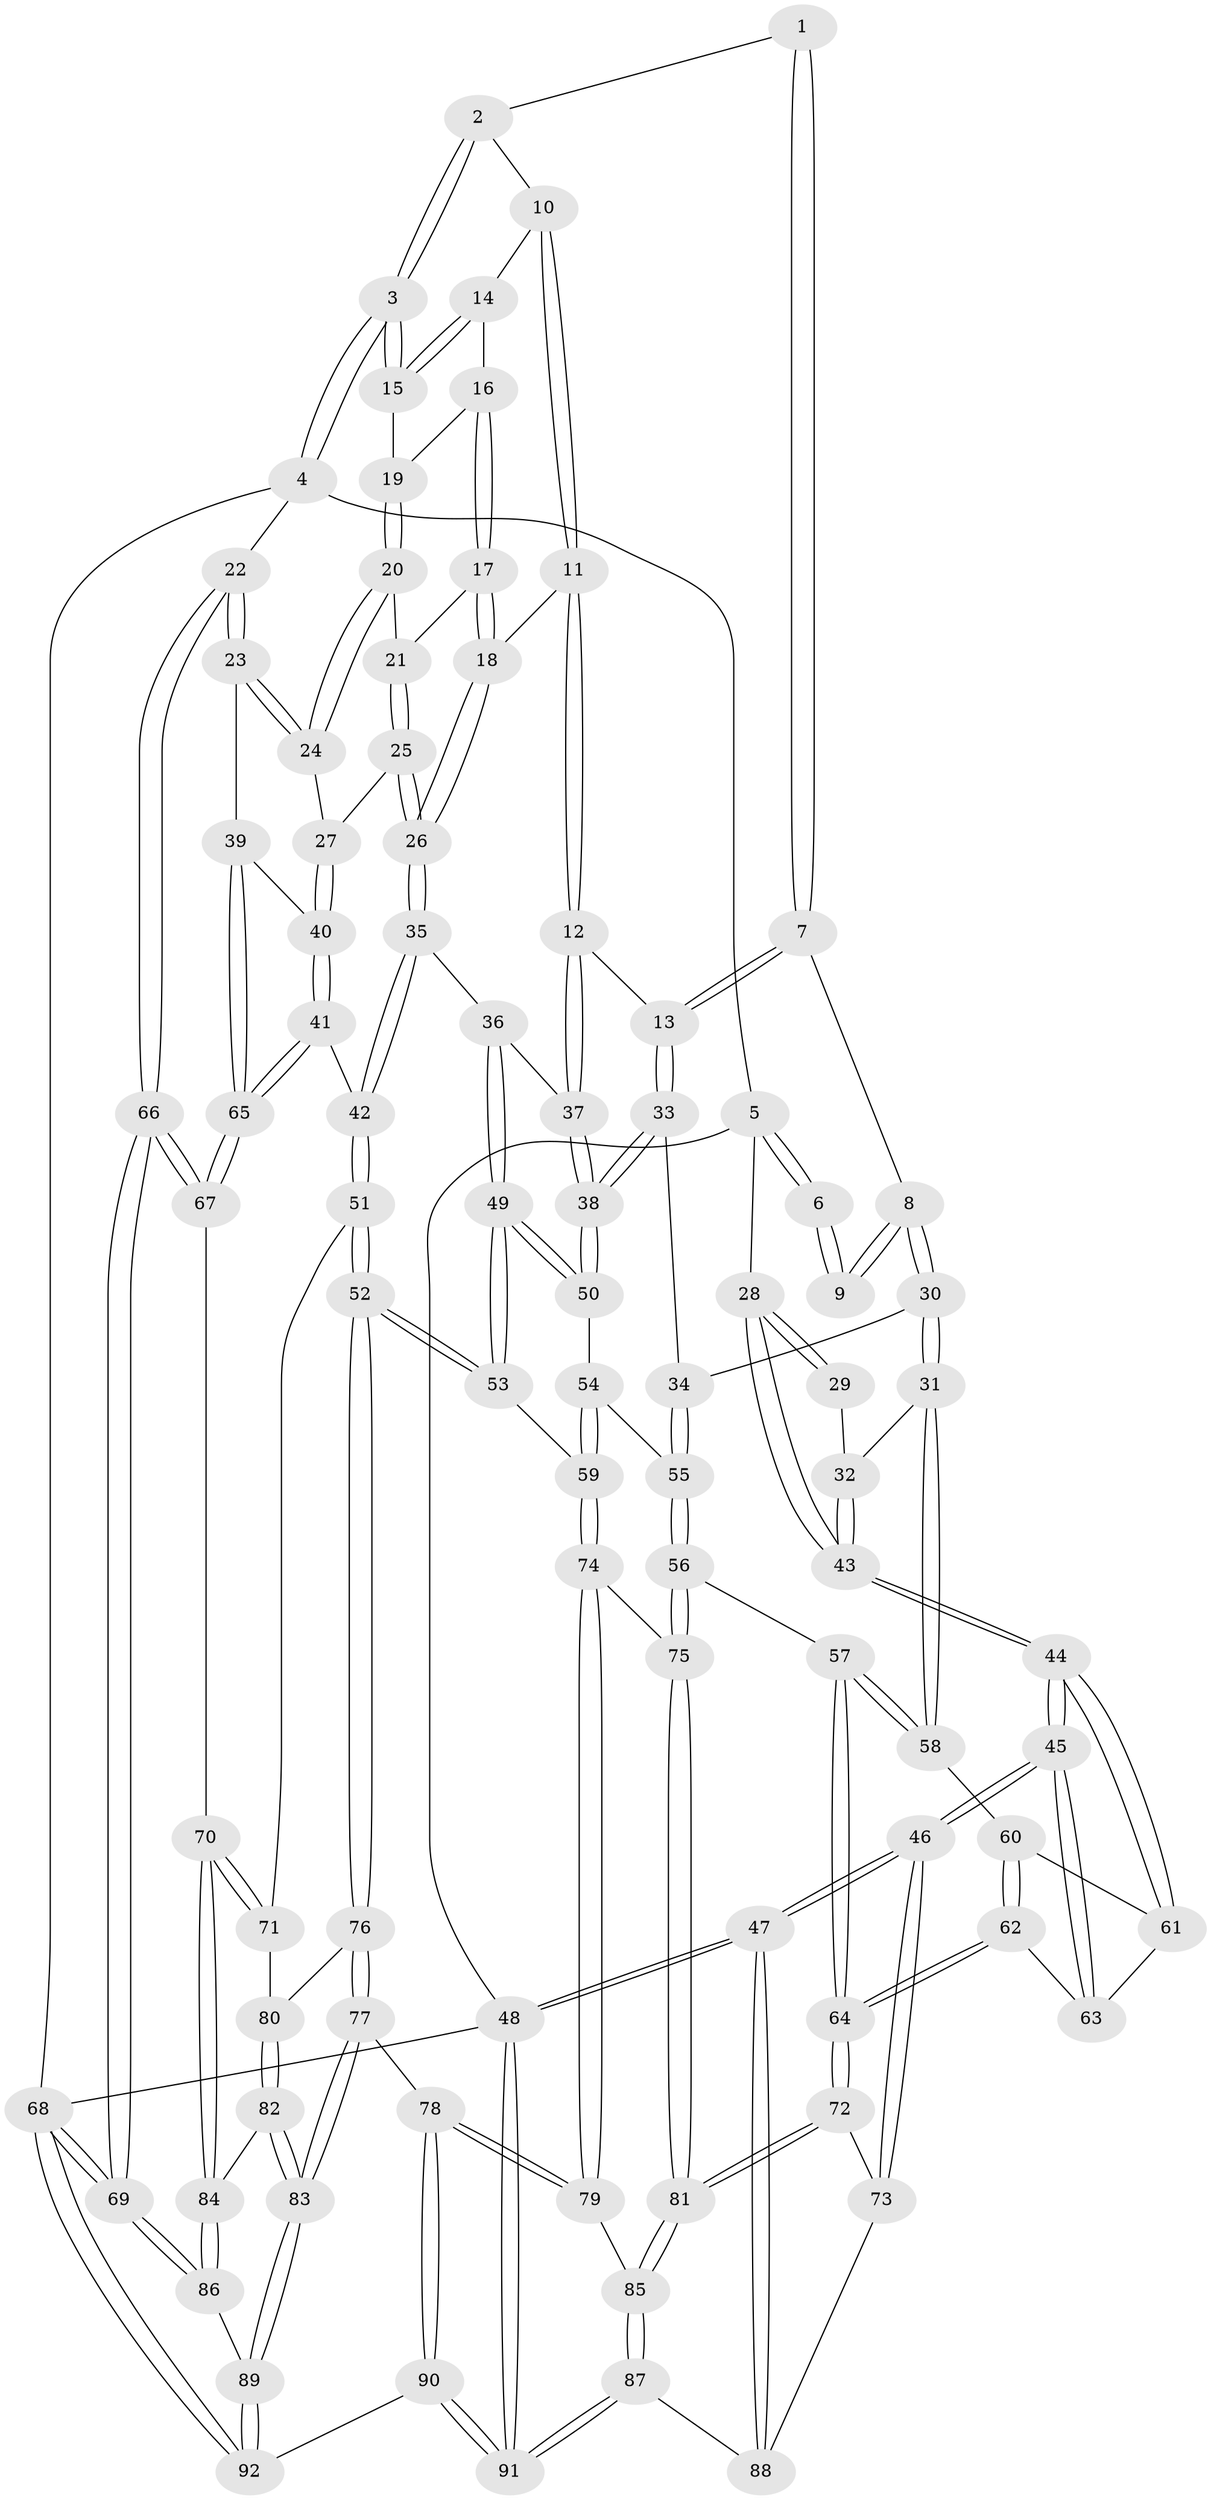 // coarse degree distribution, {2: 0.17391304347826086, 5: 0.043478260869565216, 3: 0.4782608695652174, 4: 0.30434782608695654}
// Generated by graph-tools (version 1.1) at 2025/54/03/04/25 22:54:31]
// undirected, 92 vertices, 227 edges
graph export_dot {
  node [color=gray90,style=filled];
  1 [pos="+0.3117708548875307+0"];
  2 [pos="+0.5010923585456611+0"];
  3 [pos="+1+0"];
  4 [pos="+1+0"];
  5 [pos="+0+0"];
  6 [pos="+0.26516582179405823+0"];
  7 [pos="+0.36609423666302326+0.2003597715887252"];
  8 [pos="+0.23057720613319935+0.21566820621751248"];
  9 [pos="+0.2079237786928575+0.20716376837138895"];
  10 [pos="+0.5475110689168594+0.057665515882926136"];
  11 [pos="+0.46881627417396565+0.22761795080260633"];
  12 [pos="+0.4409733714390273+0.23643515828256206"];
  13 [pos="+0.43020122712667114+0.23481387660171776"];
  14 [pos="+0.6448262703979131+0.07150595223923753"];
  15 [pos="+0.9798854036341486+0"];
  16 [pos="+0.6725092370027269+0.1549781492038187"];
  17 [pos="+0.6545413113977169+0.18671483710570824"];
  18 [pos="+0.4921414126667614+0.23372189882569622"];
  19 [pos="+0.7953193460818443+0.11717118455538289"];
  20 [pos="+0.7727206285487265+0.23161837214149789"];
  21 [pos="+0.7297974246454272+0.2544765692225076"];
  22 [pos="+1+0.32557360540985475"];
  23 [pos="+1+0.34221441143998976"];
  24 [pos="+0.8716542571591931+0.2895332268363909"];
  25 [pos="+0.6939515968601653+0.3485166990712463"];
  26 [pos="+0.6609942862961886+0.3634163706768356"];
  27 [pos="+0.727919749451519+0.358779156521875"];
  28 [pos="+0+0"];
  29 [pos="+0.1523861177391782+0.1964023676326805"];
  30 [pos="+0.2012229746793386+0.4676018422816678"];
  31 [pos="+0.18263859535609722+0.4752438266244364"];
  32 [pos="+0.04805746993346587+0.3527243956404048"];
  33 [pos="+0.2988873272678211+0.44289457444554065"];
  34 [pos="+0.23405086480183257+0.47077593427850933"];
  35 [pos="+0.6324318001989727+0.47514062098649"];
  36 [pos="+0.5918437300679603+0.4906763974128652"];
  37 [pos="+0.4475725279999228+0.2727407637629358"];
  38 [pos="+0.45340974105071924+0.49925058996966837"];
  39 [pos="+1+0.34991535008173785"];
  40 [pos="+0.8006034440522026+0.41402426016705185"];
  41 [pos="+0.7531925725825106+0.5525272797873532"];
  42 [pos="+0.7439586003946149+0.5558921132907583"];
  43 [pos="+0+0.3775426561545297"];
  44 [pos="+0+0.5490840310374155"];
  45 [pos="+0+0.708469797282137"];
  46 [pos="+0+0.7650621393113259"];
  47 [pos="+0+1"];
  48 [pos="+0+1"];
  49 [pos="+0.5548367282346507+0.5155948879226308"];
  50 [pos="+0.4572177383869728+0.5052383916917138"];
  51 [pos="+0.7216502804033883+0.6300088915758465"];
  52 [pos="+0.598959729465064+0.6915760207449465"];
  53 [pos="+0.568589403770589+0.6633390144693503"];
  54 [pos="+0.4485181939449995+0.5196207749516876"];
  55 [pos="+0.3429236502787438+0.6039853274805941"];
  56 [pos="+0.33299971246182397+0.7082466301175387"];
  57 [pos="+0.2371751152890762+0.7101458274220601"];
  58 [pos="+0.17240302267739585+0.4909478008618236"];
  59 [pos="+0.46956977874872413+0.6690375733694396"];
  60 [pos="+0.1648316027710156+0.4961756164780673"];
  61 [pos="+0.045477364146482444+0.5291800155693056"];
  62 [pos="+0.11062140599084512+0.6310590188428085"];
  63 [pos="+0.07109341409991264+0.6159056787118118"];
  64 [pos="+0.12736399445746177+0.7677540676061152"];
  65 [pos="+0.8983623109768071+0.5635954271178444"];
  66 [pos="+1+0.704802325850571"];
  67 [pos="+0.9110020576709299+0.6791074446097426"];
  68 [pos="+1+1"];
  69 [pos="+1+1"];
  70 [pos="+0.8650916658693575+0.760108324719125"];
  71 [pos="+0.7706967949840422+0.7050001059929372"];
  72 [pos="+0.10886316680602752+0.7876672378295362"];
  73 [pos="+0.09357086162378035+0.7921751071371597"];
  74 [pos="+0.3649765606799073+0.7335308077763109"];
  75 [pos="+0.36018613044133196+0.7298525217325854"];
  76 [pos="+0.5989613187415876+0.69163654056792"];
  77 [pos="+0.5127347345979567+0.8486187133045063"];
  78 [pos="+0.42287760965654514+0.8594643804440962"];
  79 [pos="+0.41118896725892706+0.8485893151996259"];
  80 [pos="+0.6815321314375408+0.7872448977566399"];
  81 [pos="+0.2060847129547121+0.8800861226367442"];
  82 [pos="+0.6943620619886034+0.866427002405088"];
  83 [pos="+0.64548935925424+0.9179256911639873"];
  84 [pos="+0.8757645743145179+0.8385757152500225"];
  85 [pos="+0.22812873459967986+0.9022576998124298"];
  86 [pos="+0.8832443042019661+0.8468070199035181"];
  87 [pos="+0.21553533185574192+1"];
  88 [pos="+0.09531631710786005+0.9462103603612725"];
  89 [pos="+0.6683717025450983+1"];
  90 [pos="+0.39223156068177784+1"];
  91 [pos="+0.2434770392882196+1"];
  92 [pos="+0.6618557532881747+1"];
  1 -- 2;
  1 -- 7;
  1 -- 7;
  2 -- 3;
  2 -- 3;
  2 -- 10;
  3 -- 4;
  3 -- 4;
  3 -- 15;
  3 -- 15;
  4 -- 5;
  4 -- 22;
  4 -- 68;
  5 -- 6;
  5 -- 6;
  5 -- 28;
  5 -- 48;
  6 -- 9;
  6 -- 9;
  7 -- 8;
  7 -- 13;
  7 -- 13;
  8 -- 9;
  8 -- 9;
  8 -- 30;
  8 -- 30;
  10 -- 11;
  10 -- 11;
  10 -- 14;
  11 -- 12;
  11 -- 12;
  11 -- 18;
  12 -- 13;
  12 -- 37;
  12 -- 37;
  13 -- 33;
  13 -- 33;
  14 -- 15;
  14 -- 15;
  14 -- 16;
  15 -- 19;
  16 -- 17;
  16 -- 17;
  16 -- 19;
  17 -- 18;
  17 -- 18;
  17 -- 21;
  18 -- 26;
  18 -- 26;
  19 -- 20;
  19 -- 20;
  20 -- 21;
  20 -- 24;
  20 -- 24;
  21 -- 25;
  21 -- 25;
  22 -- 23;
  22 -- 23;
  22 -- 66;
  22 -- 66;
  23 -- 24;
  23 -- 24;
  23 -- 39;
  24 -- 27;
  25 -- 26;
  25 -- 26;
  25 -- 27;
  26 -- 35;
  26 -- 35;
  27 -- 40;
  27 -- 40;
  28 -- 29;
  28 -- 29;
  28 -- 43;
  28 -- 43;
  29 -- 32;
  30 -- 31;
  30 -- 31;
  30 -- 34;
  31 -- 32;
  31 -- 58;
  31 -- 58;
  32 -- 43;
  32 -- 43;
  33 -- 34;
  33 -- 38;
  33 -- 38;
  34 -- 55;
  34 -- 55;
  35 -- 36;
  35 -- 42;
  35 -- 42;
  36 -- 37;
  36 -- 49;
  36 -- 49;
  37 -- 38;
  37 -- 38;
  38 -- 50;
  38 -- 50;
  39 -- 40;
  39 -- 65;
  39 -- 65;
  40 -- 41;
  40 -- 41;
  41 -- 42;
  41 -- 65;
  41 -- 65;
  42 -- 51;
  42 -- 51;
  43 -- 44;
  43 -- 44;
  44 -- 45;
  44 -- 45;
  44 -- 61;
  44 -- 61;
  45 -- 46;
  45 -- 46;
  45 -- 63;
  45 -- 63;
  46 -- 47;
  46 -- 47;
  46 -- 73;
  46 -- 73;
  47 -- 48;
  47 -- 48;
  47 -- 88;
  47 -- 88;
  48 -- 91;
  48 -- 91;
  48 -- 68;
  49 -- 50;
  49 -- 50;
  49 -- 53;
  49 -- 53;
  50 -- 54;
  51 -- 52;
  51 -- 52;
  51 -- 71;
  52 -- 53;
  52 -- 53;
  52 -- 76;
  52 -- 76;
  53 -- 59;
  54 -- 55;
  54 -- 59;
  54 -- 59;
  55 -- 56;
  55 -- 56;
  56 -- 57;
  56 -- 75;
  56 -- 75;
  57 -- 58;
  57 -- 58;
  57 -- 64;
  57 -- 64;
  58 -- 60;
  59 -- 74;
  59 -- 74;
  60 -- 61;
  60 -- 62;
  60 -- 62;
  61 -- 63;
  62 -- 63;
  62 -- 64;
  62 -- 64;
  64 -- 72;
  64 -- 72;
  65 -- 67;
  65 -- 67;
  66 -- 67;
  66 -- 67;
  66 -- 69;
  66 -- 69;
  67 -- 70;
  68 -- 69;
  68 -- 69;
  68 -- 92;
  68 -- 92;
  69 -- 86;
  69 -- 86;
  70 -- 71;
  70 -- 71;
  70 -- 84;
  70 -- 84;
  71 -- 80;
  72 -- 73;
  72 -- 81;
  72 -- 81;
  73 -- 88;
  74 -- 75;
  74 -- 79;
  74 -- 79;
  75 -- 81;
  75 -- 81;
  76 -- 77;
  76 -- 77;
  76 -- 80;
  77 -- 78;
  77 -- 83;
  77 -- 83;
  78 -- 79;
  78 -- 79;
  78 -- 90;
  78 -- 90;
  79 -- 85;
  80 -- 82;
  80 -- 82;
  81 -- 85;
  81 -- 85;
  82 -- 83;
  82 -- 83;
  82 -- 84;
  83 -- 89;
  83 -- 89;
  84 -- 86;
  84 -- 86;
  85 -- 87;
  85 -- 87;
  86 -- 89;
  87 -- 88;
  87 -- 91;
  87 -- 91;
  89 -- 92;
  89 -- 92;
  90 -- 91;
  90 -- 91;
  90 -- 92;
}
